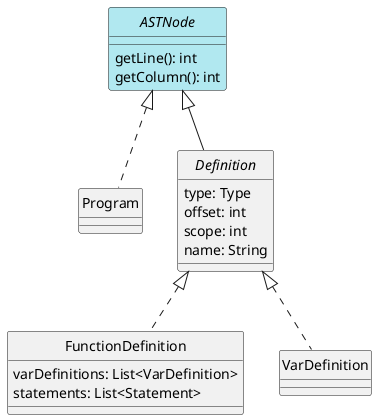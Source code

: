 @startuml Program
skinparam style strictuml
skinparam monochrome false


interface ASTNode #b1e8f0 {
    getLine(): int
    getColumn(): int
}

class Program

ASTNode <|.. Program

interface Definition {
    type: Type
    offset: int
    scope: int
    name: String
}

class FunctionDefinition {
    varDefinitions: List<VarDefinition>
    statements: List<Statement>
}

ASTNode <|-- Definition
Definition <|..VarDefinition
Definition <|.. FunctionDefinition

@enduml

